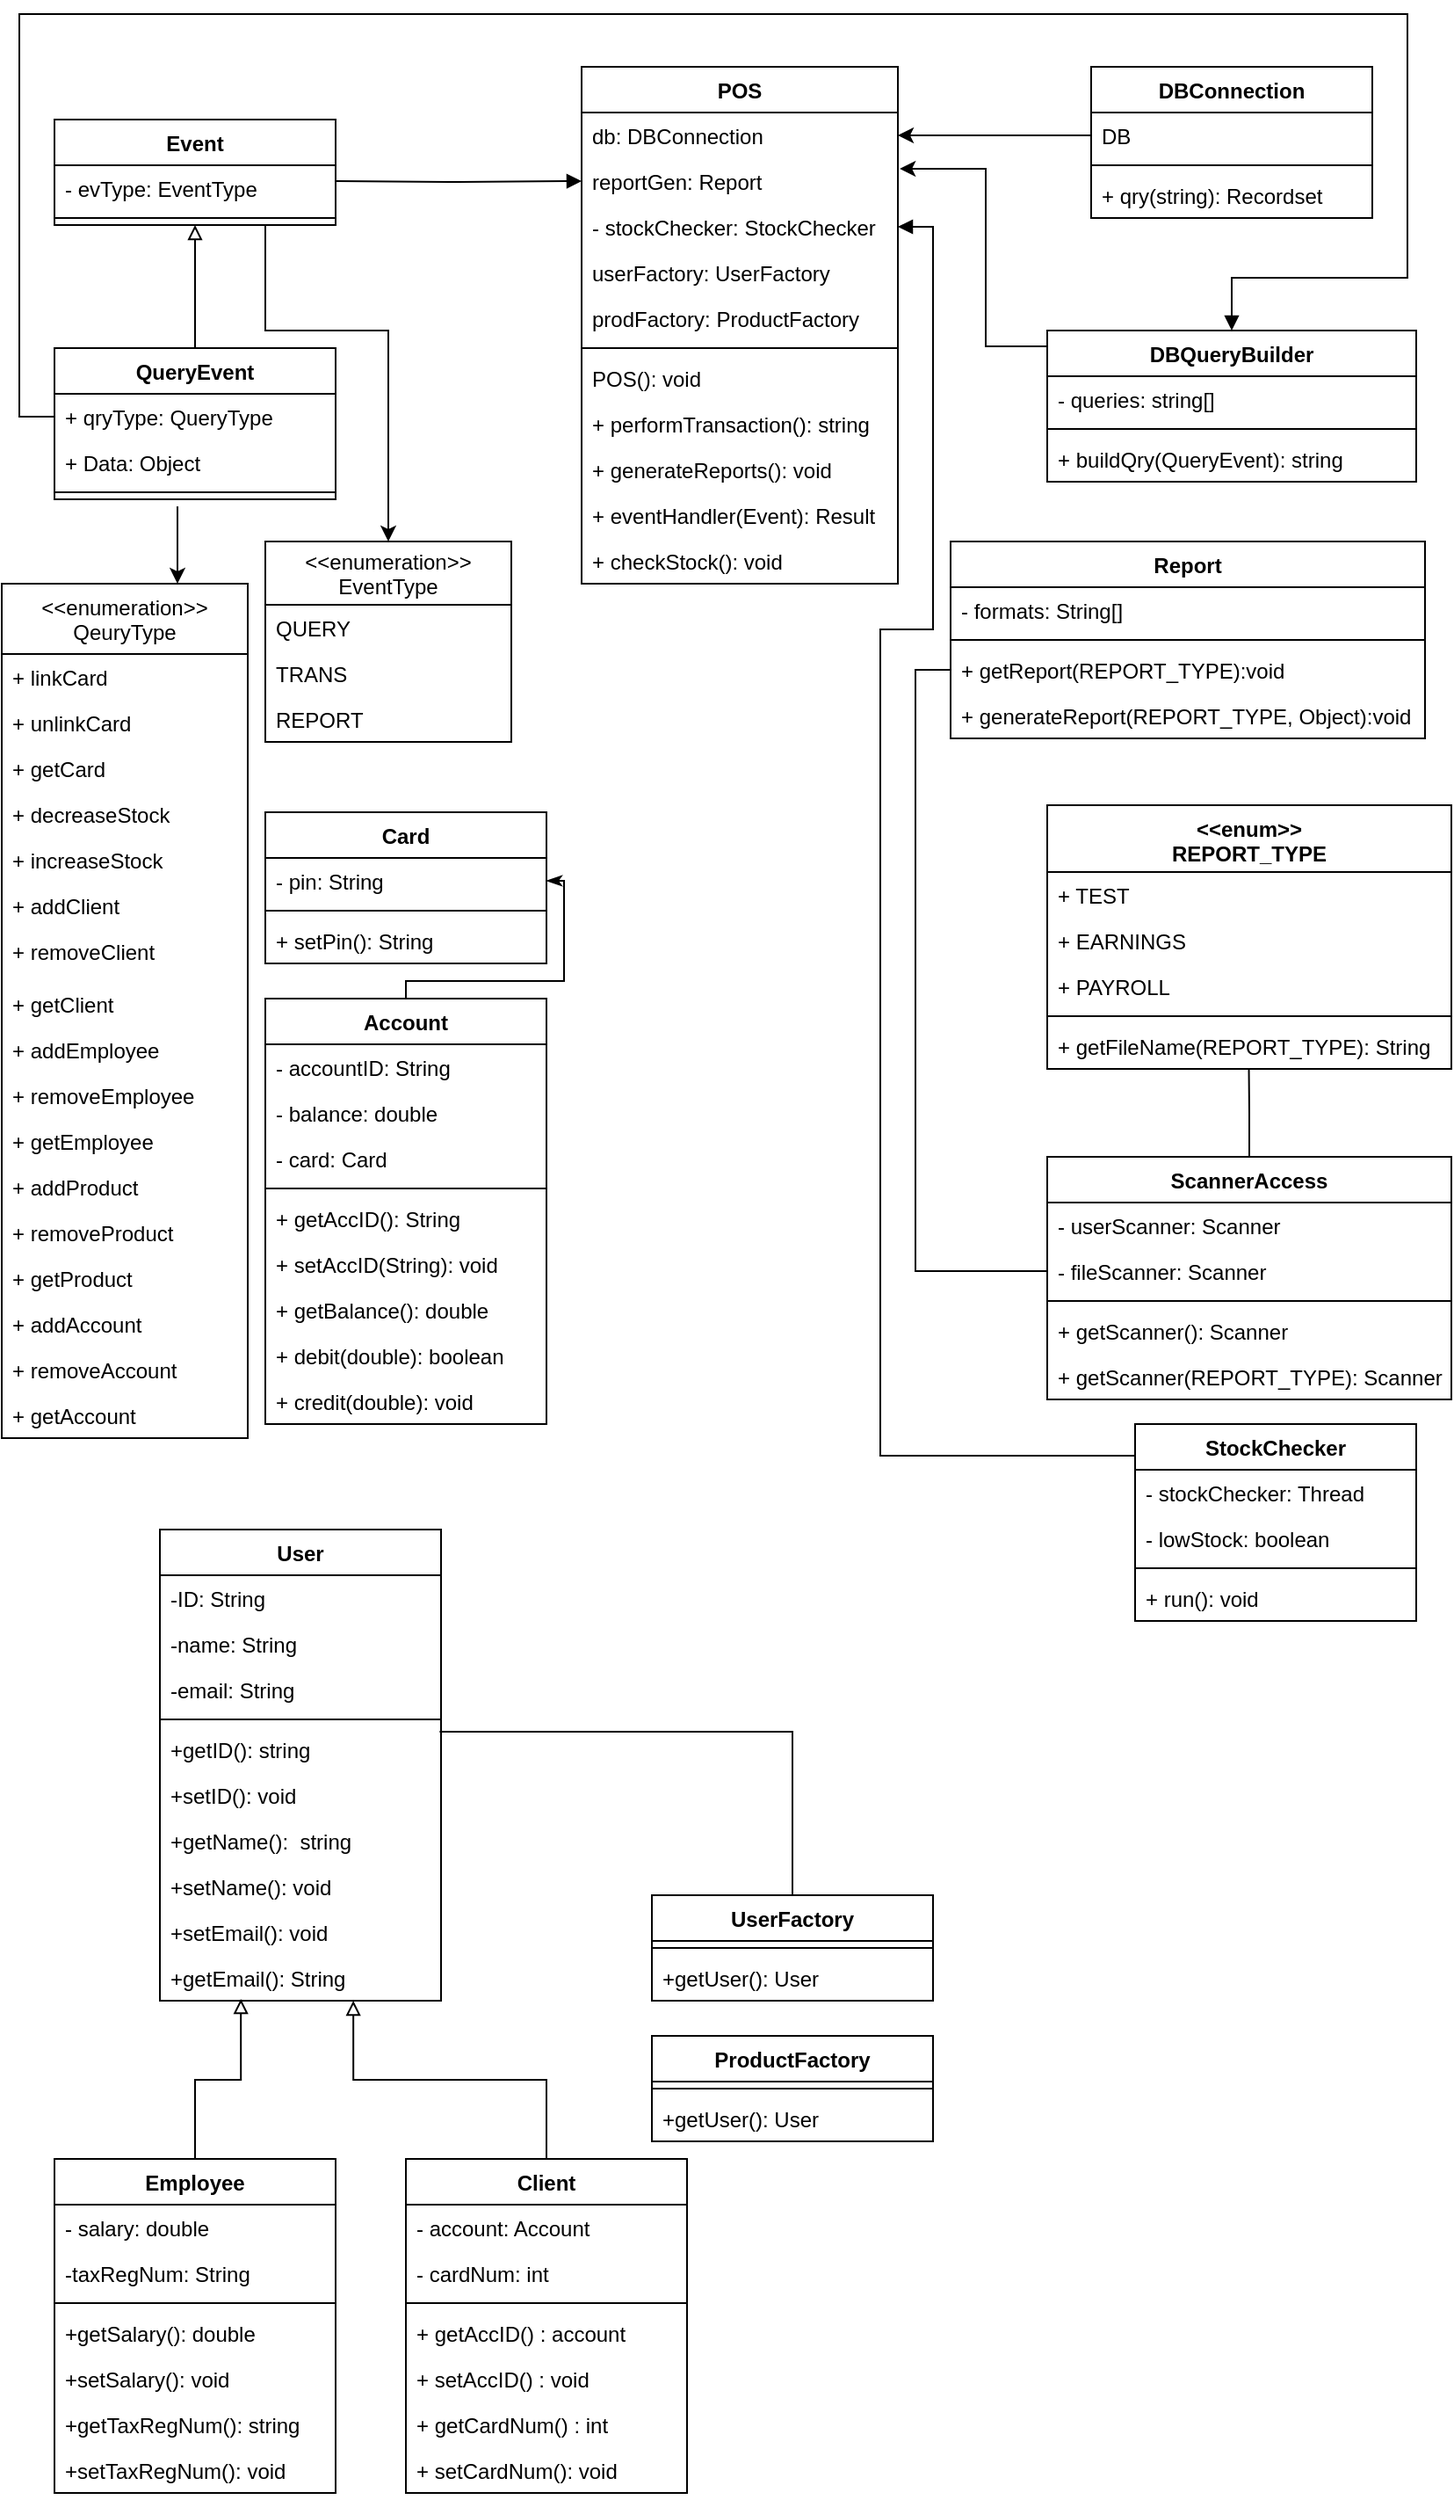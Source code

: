 <mxfile version="14.0.1" type="github">
  <diagram id="GBksMlAY-5Secn5gzqi4" name="Page-1">
    <mxGraphModel dx="1038" dy="580" grid="1" gridSize="10" guides="1" tooltips="1" connect="1" arrows="1" fold="1" page="1" pageScale="1" pageWidth="850" pageHeight="1100" math="0" shadow="0">
      <root>
        <mxCell id="0" />
        <mxCell id="1" parent="0" />
        <mxCell id="dragoRIg23J_lze7mhCq-1" value="DBQueryBuilder" style="swimlane;fontStyle=1;align=center;verticalAlign=top;childLayout=stackLayout;horizontal=1;startSize=26;horizontalStack=0;resizeParent=1;resizeParentMax=0;resizeLast=0;collapsible=1;marginBottom=0;" parent="1" vertex="1">
          <mxGeometry x="615" y="190" width="210" height="86" as="geometry" />
        </mxCell>
        <mxCell id="dragoRIg23J_lze7mhCq-55" value="- queries: string[]" style="text;strokeColor=none;fillColor=none;align=left;verticalAlign=top;spacingLeft=4;spacingRight=4;overflow=hidden;rotatable=0;points=[[0,0.5],[1,0.5]];portConstraint=eastwest;" parent="dragoRIg23J_lze7mhCq-1" vertex="1">
          <mxGeometry y="26" width="210" height="26" as="geometry" />
        </mxCell>
        <mxCell id="dragoRIg23J_lze7mhCq-3" value="" style="line;strokeWidth=1;fillColor=none;align=left;verticalAlign=middle;spacingTop=-1;spacingLeft=3;spacingRight=3;rotatable=0;labelPosition=right;points=[];portConstraint=eastwest;" parent="dragoRIg23J_lze7mhCq-1" vertex="1">
          <mxGeometry y="52" width="210" height="8" as="geometry" />
        </mxCell>
        <mxCell id="dragoRIg23J_lze7mhCq-80" value="+ buildQry(QueryEvent): string" style="text;strokeColor=none;fillColor=none;align=left;verticalAlign=top;spacingLeft=4;spacingRight=4;overflow=hidden;rotatable=0;points=[[0,0.5],[1,0.5]];portConstraint=eastwest;" parent="dragoRIg23J_lze7mhCq-1" vertex="1">
          <mxGeometry y="60" width="210" height="26" as="geometry" />
        </mxCell>
        <mxCell id="dragoRIg23J_lze7mhCq-5" value="Report" style="swimlane;fontStyle=1;align=center;verticalAlign=top;childLayout=stackLayout;horizontal=1;startSize=26;horizontalStack=0;resizeParent=1;resizeParentMax=0;resizeLast=0;collapsible=1;marginBottom=0;" parent="1" vertex="1">
          <mxGeometry x="560" y="310" width="270" height="112" as="geometry" />
        </mxCell>
        <mxCell id="dragoRIg23J_lze7mhCq-6" value="- formats: String[]" style="text;strokeColor=none;fillColor=none;align=left;verticalAlign=top;spacingLeft=4;spacingRight=4;overflow=hidden;rotatable=0;points=[[0,0.5],[1,0.5]];portConstraint=eastwest;" parent="dragoRIg23J_lze7mhCq-5" vertex="1">
          <mxGeometry y="26" width="270" height="26" as="geometry" />
        </mxCell>
        <mxCell id="dragoRIg23J_lze7mhCq-7" value="" style="line;strokeWidth=1;fillColor=none;align=left;verticalAlign=middle;spacingTop=-1;spacingLeft=3;spacingRight=3;rotatable=0;labelPosition=right;points=[];portConstraint=eastwest;" parent="dragoRIg23J_lze7mhCq-5" vertex="1">
          <mxGeometry y="52" width="270" height="8" as="geometry" />
        </mxCell>
        <mxCell id="dragoRIg23J_lze7mhCq-8" value="+ getReport(REPORT_TYPE):void" style="text;strokeColor=none;fillColor=none;align=left;verticalAlign=top;spacingLeft=4;spacingRight=4;overflow=hidden;rotatable=0;points=[[0,0.5],[1,0.5]];portConstraint=eastwest;" parent="dragoRIg23J_lze7mhCq-5" vertex="1">
          <mxGeometry y="60" width="270" height="26" as="geometry" />
        </mxCell>
        <mxCell id="9s3IBS7rGFSOGp9Zt8I4-6" value="+ generateReport(REPORT_TYPE, Object):void " style="text;strokeColor=none;fillColor=none;align=left;verticalAlign=top;spacingLeft=4;spacingRight=4;overflow=hidden;rotatable=0;points=[[0,0.5],[1,0.5]];portConstraint=eastwest;" parent="dragoRIg23J_lze7mhCq-5" vertex="1">
          <mxGeometry y="86" width="270" height="26" as="geometry" />
        </mxCell>
        <mxCell id="dragoRIg23J_lze7mhCq-9" value="POS" style="swimlane;fontStyle=1;align=center;verticalAlign=top;childLayout=stackLayout;horizontal=1;startSize=26;horizontalStack=0;resizeParent=1;resizeParentMax=0;resizeLast=0;collapsible=1;marginBottom=0;" parent="1" vertex="1">
          <mxGeometry x="350" y="40" width="180" height="294" as="geometry" />
        </mxCell>
        <mxCell id="dragoRIg23J_lze7mhCq-2" value="db: DBConnection" style="text;strokeColor=none;fillColor=none;align=left;verticalAlign=top;spacingLeft=4;spacingRight=4;overflow=hidden;rotatable=0;points=[[0,0.5],[1,0.5]];portConstraint=eastwest;" parent="dragoRIg23J_lze7mhCq-9" vertex="1">
          <mxGeometry y="26" width="180" height="26" as="geometry" />
        </mxCell>
        <mxCell id="dragoRIg23J_lze7mhCq-25" value="reportGen: Report" style="text;strokeColor=none;fillColor=none;align=left;verticalAlign=top;spacingLeft=4;spacingRight=4;overflow=hidden;rotatable=0;points=[[0,0.5],[1,0.5]];portConstraint=eastwest;" parent="dragoRIg23J_lze7mhCq-9" vertex="1">
          <mxGeometry y="52" width="180" height="26" as="geometry" />
        </mxCell>
        <mxCell id="dragoRIg23J_lze7mhCq-24" value="- stockChecker: StockChecker" style="text;strokeColor=none;fillColor=none;align=left;verticalAlign=top;spacingLeft=4;spacingRight=4;overflow=hidden;rotatable=0;points=[[0,0.5],[1,0.5]];portConstraint=eastwest;" parent="dragoRIg23J_lze7mhCq-9" vertex="1">
          <mxGeometry y="78" width="180" height="26" as="geometry" />
        </mxCell>
        <mxCell id="dragoRIg23J_lze7mhCq-29" value="userFactory: UserFactory" style="text;strokeColor=none;fillColor=none;align=left;verticalAlign=top;spacingLeft=4;spacingRight=4;overflow=hidden;rotatable=0;points=[[0,0.5],[1,0.5]];portConstraint=eastwest;" parent="dragoRIg23J_lze7mhCq-9" vertex="1">
          <mxGeometry y="104" width="180" height="26" as="geometry" />
        </mxCell>
        <mxCell id="dragoRIg23J_lze7mhCq-30" value="prodFactory: ProductFactory" style="text;strokeColor=none;fillColor=none;align=left;verticalAlign=top;spacingLeft=4;spacingRight=4;overflow=hidden;rotatable=0;points=[[0,0.5],[1,0.5]];portConstraint=eastwest;" parent="dragoRIg23J_lze7mhCq-9" vertex="1">
          <mxGeometry y="130" width="180" height="26" as="geometry" />
        </mxCell>
        <mxCell id="dragoRIg23J_lze7mhCq-11" value="" style="line;strokeWidth=1;fillColor=none;align=left;verticalAlign=middle;spacingTop=-1;spacingLeft=3;spacingRight=3;rotatable=0;labelPosition=right;points=[];portConstraint=eastwest;" parent="dragoRIg23J_lze7mhCq-9" vertex="1">
          <mxGeometry y="156" width="180" height="8" as="geometry" />
        </mxCell>
        <mxCell id="dragoRIg23J_lze7mhCq-4" value="POS(): void" style="text;strokeColor=none;fillColor=none;align=left;verticalAlign=top;spacingLeft=4;spacingRight=4;overflow=hidden;rotatable=0;points=[[0,0.5],[1,0.5]];portConstraint=eastwest;" parent="dragoRIg23J_lze7mhCq-9" vertex="1">
          <mxGeometry y="164" width="180" height="26" as="geometry" />
        </mxCell>
        <mxCell id="dragoRIg23J_lze7mhCq-45" value="+ performTransaction(): string" style="text;strokeColor=none;fillColor=none;align=left;verticalAlign=top;spacingLeft=4;spacingRight=4;overflow=hidden;rotatable=0;points=[[0,0.5],[1,0.5]];portConstraint=eastwest;" parent="dragoRIg23J_lze7mhCq-9" vertex="1">
          <mxGeometry y="190" width="180" height="26" as="geometry" />
        </mxCell>
        <mxCell id="dragoRIg23J_lze7mhCq-28" value="+ generateReports(): void" style="text;strokeColor=none;fillColor=none;align=left;verticalAlign=top;spacingLeft=4;spacingRight=4;overflow=hidden;rotatable=0;points=[[0,0.5],[1,0.5]];portConstraint=eastwest;" parent="dragoRIg23J_lze7mhCq-9" vertex="1">
          <mxGeometry y="216" width="180" height="26" as="geometry" />
        </mxCell>
        <mxCell id="dragoRIg23J_lze7mhCq-12" value="+ eventHandler(Event): Result" style="text;strokeColor=none;fillColor=none;align=left;verticalAlign=top;spacingLeft=4;spacingRight=4;overflow=hidden;rotatable=0;points=[[0,0.5],[1,0.5]];portConstraint=eastwest;" parent="dragoRIg23J_lze7mhCq-9" vertex="1">
          <mxGeometry y="242" width="180" height="26" as="geometry" />
        </mxCell>
        <mxCell id="dragoRIg23J_lze7mhCq-31" value="+ checkStock(): void" style="text;strokeColor=none;fillColor=none;align=left;verticalAlign=top;spacingLeft=4;spacingRight=4;overflow=hidden;rotatable=0;points=[[0,0.5],[1,0.5]];portConstraint=eastwest;" parent="dragoRIg23J_lze7mhCq-9" vertex="1">
          <mxGeometry y="268" width="180" height="26" as="geometry" />
        </mxCell>
        <mxCell id="dragoRIg23J_lze7mhCq-13" value="DBConnection" style="swimlane;fontStyle=1;align=center;verticalAlign=top;childLayout=stackLayout;horizontal=1;startSize=26;horizontalStack=0;resizeParent=1;resizeParentMax=0;resizeLast=0;collapsible=1;marginBottom=0;" parent="1" vertex="1">
          <mxGeometry x="640" y="40" width="160" height="86" as="geometry" />
        </mxCell>
        <mxCell id="dragoRIg23J_lze7mhCq-14" value="DB" style="text;strokeColor=none;fillColor=none;align=left;verticalAlign=top;spacingLeft=4;spacingRight=4;overflow=hidden;rotatable=0;points=[[0,0.5],[1,0.5]];portConstraint=eastwest;" parent="dragoRIg23J_lze7mhCq-13" vertex="1">
          <mxGeometry y="26" width="160" height="26" as="geometry" />
        </mxCell>
        <mxCell id="dragoRIg23J_lze7mhCq-15" value="" style="line;strokeWidth=1;fillColor=none;align=left;verticalAlign=middle;spacingTop=-1;spacingLeft=3;spacingRight=3;rotatable=0;labelPosition=right;points=[];portConstraint=eastwest;" parent="dragoRIg23J_lze7mhCq-13" vertex="1">
          <mxGeometry y="52" width="160" height="8" as="geometry" />
        </mxCell>
        <mxCell id="dragoRIg23J_lze7mhCq-16" value="+ qry(string): Recordset" style="text;strokeColor=none;fillColor=none;align=left;verticalAlign=top;spacingLeft=4;spacingRight=4;overflow=hidden;rotatable=0;points=[[0,0.5],[1,0.5]];portConstraint=eastwest;" parent="dragoRIg23J_lze7mhCq-13" vertex="1">
          <mxGeometry y="60" width="160" height="26" as="geometry" />
        </mxCell>
        <mxCell id="dragoRIg23J_lze7mhCq-17" value="Event" style="swimlane;fontStyle=1;align=center;verticalAlign=top;childLayout=stackLayout;horizontal=1;startSize=26;horizontalStack=0;resizeParent=1;resizeParentMax=0;resizeLast=0;collapsible=1;marginBottom=0;" parent="1" vertex="1">
          <mxGeometry x="50" y="70" width="160" height="60" as="geometry" />
        </mxCell>
        <mxCell id="dragoRIg23J_lze7mhCq-18" value="- evType: EventType" style="text;strokeColor=none;fillColor=none;align=left;verticalAlign=top;spacingLeft=4;spacingRight=4;overflow=hidden;rotatable=0;points=[[0,0.5],[1,0.5]];portConstraint=eastwest;" parent="dragoRIg23J_lze7mhCq-17" vertex="1">
          <mxGeometry y="26" width="160" height="26" as="geometry" />
        </mxCell>
        <mxCell id="dragoRIg23J_lze7mhCq-19" value="" style="line;strokeWidth=1;fillColor=none;align=left;verticalAlign=middle;spacingTop=-1;spacingLeft=3;spacingRight=3;rotatable=0;labelPosition=right;points=[];portConstraint=eastwest;" parent="dragoRIg23J_lze7mhCq-17" vertex="1">
          <mxGeometry y="52" width="160" height="8" as="geometry" />
        </mxCell>
        <mxCell id="eRvYZEUhDGCyaUxl-HWQ-7" style="edgeStyle=orthogonalEdgeStyle;rounded=0;orthogonalLoop=1;jettySize=auto;html=1;exitX=0.5;exitY=0;exitDx=0;exitDy=0;endArrow=none;endFill=0;startArrow=classic;startFill=1;" parent="1" edge="1">
          <mxGeometry relative="1" as="geometry">
            <mxPoint x="120" y="290" as="targetPoint" />
            <mxPoint x="120.0" y="334" as="sourcePoint" />
          </mxGeometry>
        </mxCell>
        <mxCell id="dragoRIg23J_lze7mhCq-60" value="&lt;&lt;enumeration&gt;&gt;&#xa;QeuryType" style="swimlane;fontStyle=0;childLayout=stackLayout;horizontal=1;startSize=40;fillColor=none;horizontalStack=0;resizeParent=1;resizeParentMax=0;resizeLast=0;collapsible=1;marginBottom=0;" parent="1" vertex="1">
          <mxGeometry x="20" y="334" width="140" height="486" as="geometry" />
        </mxCell>
        <mxCell id="dragoRIg23J_lze7mhCq-42" value="+ linkCard" style="text;strokeColor=none;fillColor=none;align=left;verticalAlign=top;spacingLeft=4;spacingRight=4;overflow=hidden;rotatable=0;points=[[0,0.5],[1,0.5]];portConstraint=eastwest;" parent="dragoRIg23J_lze7mhCq-60" vertex="1">
          <mxGeometry y="40" width="140" height="26" as="geometry" />
        </mxCell>
        <mxCell id="dragoRIg23J_lze7mhCq-43" value="+ unlinkCard" style="text;strokeColor=none;fillColor=none;align=left;verticalAlign=top;spacingLeft=4;spacingRight=4;overflow=hidden;rotatable=0;points=[[0,0.5],[1,0.5]];portConstraint=eastwest;" parent="dragoRIg23J_lze7mhCq-60" vertex="1">
          <mxGeometry y="66" width="140" height="26" as="geometry" />
        </mxCell>
        <mxCell id="dragoRIg23J_lze7mhCq-44" value="+ getCard" style="text;strokeColor=none;fillColor=none;align=left;verticalAlign=top;spacingLeft=4;spacingRight=4;overflow=hidden;rotatable=0;points=[[0,0.5],[1,0.5]];portConstraint=eastwest;" parent="dragoRIg23J_lze7mhCq-60" vertex="1">
          <mxGeometry y="92" width="140" height="26" as="geometry" />
        </mxCell>
        <mxCell id="dragoRIg23J_lze7mhCq-46" value="+ decreaseStock" style="text;strokeColor=none;fillColor=none;align=left;verticalAlign=top;spacingLeft=4;spacingRight=4;overflow=hidden;rotatable=0;points=[[0,0.5],[1,0.5]];portConstraint=eastwest;" parent="dragoRIg23J_lze7mhCq-60" vertex="1">
          <mxGeometry y="118" width="140" height="26" as="geometry" />
        </mxCell>
        <mxCell id="dragoRIg23J_lze7mhCq-47" value="+ increaseStock" style="text;strokeColor=none;fillColor=none;align=left;verticalAlign=top;spacingLeft=4;spacingRight=4;overflow=hidden;rotatable=0;points=[[0,0.5],[1,0.5]];portConstraint=eastwest;" parent="dragoRIg23J_lze7mhCq-60" vertex="1">
          <mxGeometry y="144" width="140" height="26" as="geometry" />
        </mxCell>
        <mxCell id="dragoRIg23J_lze7mhCq-26" value="+ addClient" style="text;strokeColor=none;fillColor=none;align=left;verticalAlign=top;spacingLeft=4;spacingRight=4;overflow=hidden;rotatable=0;points=[[0,0.5],[1,0.5]];portConstraint=eastwest;" parent="dragoRIg23J_lze7mhCq-60" vertex="1">
          <mxGeometry y="170" width="140" height="26" as="geometry" />
        </mxCell>
        <mxCell id="dragoRIg23J_lze7mhCq-27" value="+ removeClient" style="text;strokeColor=none;fillColor=none;align=left;verticalAlign=top;spacingLeft=4;spacingRight=4;overflow=hidden;rotatable=0;points=[[0,0.5],[1,0.5]];portConstraint=eastwest;" parent="dragoRIg23J_lze7mhCq-60" vertex="1">
          <mxGeometry y="196" width="140" height="30" as="geometry" />
        </mxCell>
        <mxCell id="dragoRIg23J_lze7mhCq-33" value="+ getClient" style="text;strokeColor=none;fillColor=none;align=left;verticalAlign=top;spacingLeft=4;spacingRight=4;overflow=hidden;rotatable=0;points=[[0,0.5],[1,0.5]];portConstraint=eastwest;" parent="dragoRIg23J_lze7mhCq-60" vertex="1">
          <mxGeometry y="226" width="140" height="26" as="geometry" />
        </mxCell>
        <mxCell id="dragoRIg23J_lze7mhCq-32" value="+ addEmployee" style="text;strokeColor=none;fillColor=none;align=left;verticalAlign=top;spacingLeft=4;spacingRight=4;overflow=hidden;rotatable=0;points=[[0,0.5],[1,0.5]];portConstraint=eastwest;" parent="dragoRIg23J_lze7mhCq-60" vertex="1">
          <mxGeometry y="252" width="140" height="26" as="geometry" />
        </mxCell>
        <mxCell id="dragoRIg23J_lze7mhCq-34" value="+ removeEmployee" style="text;strokeColor=none;fillColor=none;align=left;verticalAlign=top;spacingLeft=4;spacingRight=4;overflow=hidden;rotatable=0;points=[[0,0.5],[1,0.5]];portConstraint=eastwest;" parent="dragoRIg23J_lze7mhCq-60" vertex="1">
          <mxGeometry y="278" width="140" height="26" as="geometry" />
        </mxCell>
        <mxCell id="dragoRIg23J_lze7mhCq-35" value="+ getEmployee" style="text;strokeColor=none;fillColor=none;align=left;verticalAlign=top;spacingLeft=4;spacingRight=4;overflow=hidden;rotatable=0;points=[[0,0.5],[1,0.5]];portConstraint=eastwest;" parent="dragoRIg23J_lze7mhCq-60" vertex="1">
          <mxGeometry y="304" width="140" height="26" as="geometry" />
        </mxCell>
        <mxCell id="dragoRIg23J_lze7mhCq-38" value="+ addProduct" style="text;strokeColor=none;fillColor=none;align=left;verticalAlign=top;spacingLeft=4;spacingRight=4;overflow=hidden;rotatable=0;points=[[0,0.5],[1,0.5]];portConstraint=eastwest;" parent="dragoRIg23J_lze7mhCq-60" vertex="1">
          <mxGeometry y="330" width="140" height="26" as="geometry" />
        </mxCell>
        <mxCell id="dragoRIg23J_lze7mhCq-36" value="+ removeProduct" style="text;strokeColor=none;fillColor=none;align=left;verticalAlign=top;spacingLeft=4;spacingRight=4;overflow=hidden;rotatable=0;points=[[0,0.5],[1,0.5]];portConstraint=eastwest;" parent="dragoRIg23J_lze7mhCq-60" vertex="1">
          <mxGeometry y="356" width="140" height="26" as="geometry" />
        </mxCell>
        <mxCell id="dragoRIg23J_lze7mhCq-37" value="+ getProduct" style="text;strokeColor=none;fillColor=none;align=left;verticalAlign=top;spacingLeft=4;spacingRight=4;overflow=hidden;rotatable=0;points=[[0,0.5],[1,0.5]];portConstraint=eastwest;" parent="dragoRIg23J_lze7mhCq-60" vertex="1">
          <mxGeometry y="382" width="140" height="26" as="geometry" />
        </mxCell>
        <mxCell id="dragoRIg23J_lze7mhCq-39" value="+ addAccount" style="text;strokeColor=none;fillColor=none;align=left;verticalAlign=top;spacingLeft=4;spacingRight=4;overflow=hidden;rotatable=0;points=[[0,0.5],[1,0.5]];portConstraint=eastwest;" parent="dragoRIg23J_lze7mhCq-60" vertex="1">
          <mxGeometry y="408" width="140" height="26" as="geometry" />
        </mxCell>
        <mxCell id="dragoRIg23J_lze7mhCq-40" value="+ removeAccount" style="text;strokeColor=none;fillColor=none;align=left;verticalAlign=top;spacingLeft=4;spacingRight=4;overflow=hidden;rotatable=0;points=[[0,0.5],[1,0.5]];portConstraint=eastwest;" parent="dragoRIg23J_lze7mhCq-60" vertex="1">
          <mxGeometry y="434" width="140" height="26" as="geometry" />
        </mxCell>
        <mxCell id="dragoRIg23J_lze7mhCq-41" value="+ getAccount" style="text;strokeColor=none;fillColor=none;align=left;verticalAlign=top;spacingLeft=4;spacingRight=4;overflow=hidden;rotatable=0;points=[[0,0.5],[1,0.5]];portConstraint=eastwest;" parent="dragoRIg23J_lze7mhCq-60" vertex="1">
          <mxGeometry y="460" width="140" height="26" as="geometry" />
        </mxCell>
        <mxCell id="eRvYZEUhDGCyaUxl-HWQ-6" style="edgeStyle=orthogonalEdgeStyle;rounded=0;orthogonalLoop=1;jettySize=auto;html=1;exitX=0.5;exitY=0;exitDx=0;exitDy=0;entryX=0.75;entryY=1;entryDx=0;entryDy=0;endArrow=none;endFill=0;startArrow=classic;startFill=1;" parent="1" source="dragoRIg23J_lze7mhCq-64" target="dragoRIg23J_lze7mhCq-17" edge="1">
          <mxGeometry relative="1" as="geometry">
            <Array as="points">
              <mxPoint x="240" y="190" />
              <mxPoint x="170" y="190" />
            </Array>
          </mxGeometry>
        </mxCell>
        <mxCell id="dragoRIg23J_lze7mhCq-64" value="&lt;&lt;enumeration&gt;&gt;&#xa;EventType" style="swimlane;fontStyle=0;childLayout=stackLayout;horizontal=1;startSize=36;fillColor=none;horizontalStack=0;resizeParent=1;resizeParentMax=0;resizeLast=0;collapsible=1;marginBottom=0;" parent="1" vertex="1">
          <mxGeometry x="170" y="310" width="140" height="114" as="geometry" />
        </mxCell>
        <mxCell id="dragoRIg23J_lze7mhCq-65" value="QUERY" style="text;strokeColor=none;fillColor=none;align=left;verticalAlign=top;spacingLeft=4;spacingRight=4;overflow=hidden;rotatable=0;points=[[0,0.5],[1,0.5]];portConstraint=eastwest;" parent="dragoRIg23J_lze7mhCq-64" vertex="1">
          <mxGeometry y="36" width="140" height="26" as="geometry" />
        </mxCell>
        <mxCell id="dragoRIg23J_lze7mhCq-66" value="TRANS" style="text;strokeColor=none;fillColor=none;align=left;verticalAlign=top;spacingLeft=4;spacingRight=4;overflow=hidden;rotatable=0;points=[[0,0.5],[1,0.5]];portConstraint=eastwest;" parent="dragoRIg23J_lze7mhCq-64" vertex="1">
          <mxGeometry y="62" width="140" height="26" as="geometry" />
        </mxCell>
        <mxCell id="eRvYZEUhDGCyaUxl-HWQ-1" value="REPORT" style="text;strokeColor=none;fillColor=none;align=left;verticalAlign=top;spacingLeft=4;spacingRight=4;overflow=hidden;rotatable=0;points=[[0,0.5],[1,0.5]];portConstraint=eastwest;" parent="dragoRIg23J_lze7mhCq-64" vertex="1">
          <mxGeometry y="88" width="140" height="26" as="geometry" />
        </mxCell>
        <mxCell id="eRvYZEUhDGCyaUxl-HWQ-4" style="edgeStyle=orthogonalEdgeStyle;rounded=0;orthogonalLoop=1;jettySize=auto;html=1;exitX=0.5;exitY=0;exitDx=0;exitDy=0;entryX=0.5;entryY=1;entryDx=0;entryDy=0;endArrow=block;endFill=0;" parent="1" source="dragoRIg23J_lze7mhCq-72" target="dragoRIg23J_lze7mhCq-17" edge="1">
          <mxGeometry relative="1" as="geometry" />
        </mxCell>
        <mxCell id="dragoRIg23J_lze7mhCq-72" value="QueryEvent" style="swimlane;fontStyle=1;align=center;verticalAlign=top;childLayout=stackLayout;horizontal=1;startSize=26;horizontalStack=0;resizeParent=1;resizeParentMax=0;resizeLast=0;collapsible=1;marginBottom=0;" parent="1" vertex="1">
          <mxGeometry x="50" y="200" width="160" height="86" as="geometry" />
        </mxCell>
        <mxCell id="dragoRIg23J_lze7mhCq-76" value="+ qryType: QueryType" style="text;strokeColor=none;fillColor=none;align=left;verticalAlign=top;spacingLeft=4;spacingRight=4;overflow=hidden;rotatable=0;points=[[0,0.5],[1,0.5]];portConstraint=eastwest;" parent="dragoRIg23J_lze7mhCq-72" vertex="1">
          <mxGeometry y="26" width="160" height="26" as="geometry" />
        </mxCell>
        <mxCell id="dragoRIg23J_lze7mhCq-73" value="+ Data: Object" style="text;strokeColor=none;fillColor=none;align=left;verticalAlign=top;spacingLeft=4;spacingRight=4;overflow=hidden;rotatable=0;points=[[0,0.5],[1,0.5]];portConstraint=eastwest;" parent="dragoRIg23J_lze7mhCq-72" vertex="1">
          <mxGeometry y="52" width="160" height="26" as="geometry" />
        </mxCell>
        <mxCell id="dragoRIg23J_lze7mhCq-74" value="" style="line;strokeWidth=1;fillColor=none;align=left;verticalAlign=middle;spacingTop=-1;spacingLeft=3;spacingRight=3;rotatable=0;labelPosition=right;points=[];portConstraint=eastwest;" parent="dragoRIg23J_lze7mhCq-72" vertex="1">
          <mxGeometry y="78" width="160" height="8" as="geometry" />
        </mxCell>
        <mxCell id="eRvYZEUhDGCyaUxl-HWQ-2" style="edgeStyle=orthogonalEdgeStyle;rounded=0;orthogonalLoop=1;jettySize=auto;html=1;exitX=0;exitY=0.5;exitDx=0;exitDy=0;entryX=1;entryY=0.5;entryDx=0;entryDy=0;" parent="1" source="dragoRIg23J_lze7mhCq-14" target="dragoRIg23J_lze7mhCq-2" edge="1">
          <mxGeometry relative="1" as="geometry" />
        </mxCell>
        <mxCell id="eRvYZEUhDGCyaUxl-HWQ-3" style="edgeStyle=orthogonalEdgeStyle;rounded=0;orthogonalLoop=1;jettySize=auto;html=1;exitX=0;exitY=0.5;exitDx=0;exitDy=0;entryX=1.006;entryY=0.231;entryDx=0;entryDy=0;entryPerimeter=0;" parent="1" source="dragoRIg23J_lze7mhCq-55" target="dragoRIg23J_lze7mhCq-25" edge="1">
          <mxGeometry relative="1" as="geometry">
            <mxPoint x="532" y="98" as="targetPoint" />
            <Array as="points">
              <mxPoint x="580" y="199" />
              <mxPoint x="580" y="98" />
            </Array>
          </mxGeometry>
        </mxCell>
        <mxCell id="eRvYZEUhDGCyaUxl-HWQ-5" style="edgeStyle=orthogonalEdgeStyle;rounded=0;orthogonalLoop=1;jettySize=auto;html=1;entryX=0;entryY=0.5;entryDx=0;entryDy=0;endArrow=block;endFill=1;" parent="1" target="dragoRIg23J_lze7mhCq-25" edge="1">
          <mxGeometry relative="1" as="geometry">
            <mxPoint x="210" y="105" as="sourcePoint" />
          </mxGeometry>
        </mxCell>
        <mxCell id="eRvYZEUhDGCyaUxl-HWQ-8" style="edgeStyle=orthogonalEdgeStyle;rounded=0;orthogonalLoop=1;jettySize=auto;html=1;exitX=0;exitY=0.5;exitDx=0;exitDy=0;entryX=0.5;entryY=0;entryDx=0;entryDy=0;endArrow=block;endFill=1;" parent="1" source="dragoRIg23J_lze7mhCq-76" target="dragoRIg23J_lze7mhCq-1" edge="1">
          <mxGeometry relative="1" as="geometry">
            <Array as="points">
              <mxPoint x="30" y="239" />
              <mxPoint x="30" y="10" />
              <mxPoint x="820" y="10" />
              <mxPoint x="820" y="160" />
            </Array>
          </mxGeometry>
        </mxCell>
        <mxCell id="ZZkKRkWg6rz-ZZ0epJi6-1" value="Card" style="swimlane;fontStyle=1;align=center;verticalAlign=top;childLayout=stackLayout;horizontal=1;startSize=26;horizontalStack=0;resizeParent=1;resizeParentMax=0;resizeLast=0;collapsible=1;marginBottom=0;" parent="1" vertex="1">
          <mxGeometry x="170" y="464" width="160" height="86" as="geometry" />
        </mxCell>
        <mxCell id="ZZkKRkWg6rz-ZZ0epJi6-2" value="- pin: String" style="text;strokeColor=none;fillColor=none;align=left;verticalAlign=top;spacingLeft=4;spacingRight=4;overflow=hidden;rotatable=0;points=[[0,0.5],[1,0.5]];portConstraint=eastwest;" parent="ZZkKRkWg6rz-ZZ0epJi6-1" vertex="1">
          <mxGeometry y="26" width="160" height="26" as="geometry" />
        </mxCell>
        <mxCell id="ZZkKRkWg6rz-ZZ0epJi6-3" value="" style="line;strokeWidth=1;fillColor=none;align=left;verticalAlign=middle;spacingTop=-1;spacingLeft=3;spacingRight=3;rotatable=0;labelPosition=right;points=[];portConstraint=eastwest;" parent="ZZkKRkWg6rz-ZZ0epJi6-1" vertex="1">
          <mxGeometry y="52" width="160" height="8" as="geometry" />
        </mxCell>
        <mxCell id="ZZkKRkWg6rz-ZZ0epJi6-4" value="+ setPin(): String" style="text;strokeColor=none;fillColor=none;align=left;verticalAlign=top;spacingLeft=4;spacingRight=4;overflow=hidden;rotatable=0;points=[[0,0.5],[1,0.5]];portConstraint=eastwest;" parent="ZZkKRkWg6rz-ZZ0epJi6-1" vertex="1">
          <mxGeometry y="60" width="160" height="26" as="geometry" />
        </mxCell>
        <mxCell id="ZZkKRkWg6rz-ZZ0epJi6-5" value="Account" style="swimlane;fontStyle=1;align=center;verticalAlign=top;childLayout=stackLayout;horizontal=1;startSize=26;horizontalStack=0;resizeParent=1;resizeParentMax=0;resizeLast=0;collapsible=1;marginBottom=0;" parent="1" vertex="1">
          <mxGeometry x="170" y="570" width="160" height="242" as="geometry" />
        </mxCell>
        <mxCell id="ZZkKRkWg6rz-ZZ0epJi6-6" value="- accountID: String" style="text;strokeColor=none;fillColor=none;align=left;verticalAlign=top;spacingLeft=4;spacingRight=4;overflow=hidden;rotatable=0;points=[[0,0.5],[1,0.5]];portConstraint=eastwest;" parent="ZZkKRkWg6rz-ZZ0epJi6-5" vertex="1">
          <mxGeometry y="26" width="160" height="26" as="geometry" />
        </mxCell>
        <mxCell id="ZZkKRkWg6rz-ZZ0epJi6-9" value="- balance: double" style="text;strokeColor=none;fillColor=none;align=left;verticalAlign=top;spacingLeft=4;spacingRight=4;overflow=hidden;rotatable=0;points=[[0,0.5],[1,0.5]];portConstraint=eastwest;" parent="ZZkKRkWg6rz-ZZ0epJi6-5" vertex="1">
          <mxGeometry y="52" width="160" height="26" as="geometry" />
        </mxCell>
        <mxCell id="ZZkKRkWg6rz-ZZ0epJi6-14" value="- card: Card" style="text;strokeColor=none;fillColor=none;align=left;verticalAlign=top;spacingLeft=4;spacingRight=4;overflow=hidden;rotatable=0;points=[[0,0.5],[1,0.5]];portConstraint=eastwest;" parent="ZZkKRkWg6rz-ZZ0epJi6-5" vertex="1">
          <mxGeometry y="78" width="160" height="26" as="geometry" />
        </mxCell>
        <mxCell id="ZZkKRkWg6rz-ZZ0epJi6-7" value="" style="line;strokeWidth=1;fillColor=none;align=left;verticalAlign=middle;spacingTop=-1;spacingLeft=3;spacingRight=3;rotatable=0;labelPosition=right;points=[];portConstraint=eastwest;" parent="ZZkKRkWg6rz-ZZ0epJi6-5" vertex="1">
          <mxGeometry y="104" width="160" height="8" as="geometry" />
        </mxCell>
        <mxCell id="ZZkKRkWg6rz-ZZ0epJi6-8" value="+ getAccID(): String" style="text;strokeColor=none;fillColor=none;align=left;verticalAlign=top;spacingLeft=4;spacingRight=4;overflow=hidden;rotatable=0;points=[[0,0.5],[1,0.5]];portConstraint=eastwest;" parent="ZZkKRkWg6rz-ZZ0epJi6-5" vertex="1">
          <mxGeometry y="112" width="160" height="26" as="geometry" />
        </mxCell>
        <mxCell id="ZZkKRkWg6rz-ZZ0epJi6-10" value="+ setAccID(String): void" style="text;strokeColor=none;fillColor=none;align=left;verticalAlign=top;spacingLeft=4;spacingRight=4;overflow=hidden;rotatable=0;points=[[0,0.5],[1,0.5]];portConstraint=eastwest;" parent="ZZkKRkWg6rz-ZZ0epJi6-5" vertex="1">
          <mxGeometry y="138" width="160" height="26" as="geometry" />
        </mxCell>
        <mxCell id="ZZkKRkWg6rz-ZZ0epJi6-11" value="+ getBalance(): double" style="text;strokeColor=none;fillColor=none;align=left;verticalAlign=top;spacingLeft=4;spacingRight=4;overflow=hidden;rotatable=0;points=[[0,0.5],[1,0.5]];portConstraint=eastwest;" parent="ZZkKRkWg6rz-ZZ0epJi6-5" vertex="1">
          <mxGeometry y="164" width="160" height="26" as="geometry" />
        </mxCell>
        <mxCell id="ZZkKRkWg6rz-ZZ0epJi6-12" value="+ debit(double): boolean" style="text;strokeColor=none;fillColor=none;align=left;verticalAlign=top;spacingLeft=4;spacingRight=4;overflow=hidden;rotatable=0;points=[[0,0.5],[1,0.5]];portConstraint=eastwest;" parent="ZZkKRkWg6rz-ZZ0epJi6-5" vertex="1">
          <mxGeometry y="190" width="160" height="26" as="geometry" />
        </mxCell>
        <mxCell id="ZZkKRkWg6rz-ZZ0epJi6-13" value="+ credit(double): void" style="text;strokeColor=none;fillColor=none;align=left;verticalAlign=top;spacingLeft=4;spacingRight=4;overflow=hidden;rotatable=0;points=[[0,0.5],[1,0.5]];portConstraint=eastwest;" parent="ZZkKRkWg6rz-ZZ0epJi6-5" vertex="1">
          <mxGeometry y="216" width="160" height="26" as="geometry" />
        </mxCell>
        <mxCell id="9s3IBS7rGFSOGp9Zt8I4-7" style="edgeStyle=orthogonalEdgeStyle;rounded=0;orthogonalLoop=1;jettySize=auto;html=1;exitX=0.5;exitY=0;exitDx=0;exitDy=0;startArrow=none;startFill=0;endArrow=none;endFill=0;entryX=0.499;entryY=1.013;entryDx=0;entryDy=0;entryPerimeter=0;" parent="1" source="ZZkKRkWg6rz-ZZ0epJi6-15" target="ZZkKRkWg6rz-ZZ0epJi6-23" edge="1">
          <mxGeometry relative="1" as="geometry">
            <mxPoint x="728" y="611" as="targetPoint" />
          </mxGeometry>
        </mxCell>
        <mxCell id="ZZkKRkWg6rz-ZZ0epJi6-15" value="ScannerAccess" style="swimlane;fontStyle=1;align=center;verticalAlign=top;childLayout=stackLayout;horizontal=1;startSize=26;horizontalStack=0;resizeParent=1;resizeParentMax=0;resizeLast=0;collapsible=1;marginBottom=0;" parent="1" vertex="1">
          <mxGeometry x="615" y="660" width="230" height="138" as="geometry" />
        </mxCell>
        <mxCell id="ZZkKRkWg6rz-ZZ0epJi6-16" value="- userScanner: Scanner" style="text;strokeColor=none;fillColor=none;align=left;verticalAlign=top;spacingLeft=4;spacingRight=4;overflow=hidden;rotatable=0;points=[[0,0.5],[1,0.5]];portConstraint=eastwest;" parent="ZZkKRkWg6rz-ZZ0epJi6-15" vertex="1">
          <mxGeometry y="26" width="230" height="26" as="geometry" />
        </mxCell>
        <mxCell id="ZZkKRkWg6rz-ZZ0epJi6-24" value="- fileScanner: Scanner" style="text;strokeColor=none;fillColor=none;align=left;verticalAlign=top;spacingLeft=4;spacingRight=4;overflow=hidden;rotatable=0;points=[[0,0.5],[1,0.5]];portConstraint=eastwest;" parent="ZZkKRkWg6rz-ZZ0epJi6-15" vertex="1">
          <mxGeometry y="52" width="230" height="26" as="geometry" />
        </mxCell>
        <mxCell id="ZZkKRkWg6rz-ZZ0epJi6-17" value="" style="line;strokeWidth=1;fillColor=none;align=left;verticalAlign=middle;spacingTop=-1;spacingLeft=3;spacingRight=3;rotatable=0;labelPosition=right;points=[];portConstraint=eastwest;" parent="ZZkKRkWg6rz-ZZ0epJi6-15" vertex="1">
          <mxGeometry y="78" width="230" height="8" as="geometry" />
        </mxCell>
        <mxCell id="ZZkKRkWg6rz-ZZ0epJi6-18" value="+ getScanner(): Scanner" style="text;strokeColor=none;fillColor=none;align=left;verticalAlign=top;spacingLeft=4;spacingRight=4;overflow=hidden;rotatable=0;points=[[0,0.5],[1,0.5]];portConstraint=eastwest;" parent="ZZkKRkWg6rz-ZZ0epJi6-15" vertex="1">
          <mxGeometry y="86" width="230" height="26" as="geometry" />
        </mxCell>
        <mxCell id="ZZkKRkWg6rz-ZZ0epJi6-19" value="+ getScanner(REPORT_TYPE): Scanner" style="text;strokeColor=none;fillColor=none;align=left;verticalAlign=top;spacingLeft=4;spacingRight=4;overflow=hidden;rotatable=0;points=[[0,0.5],[1,0.5]];portConstraint=eastwest;" parent="ZZkKRkWg6rz-ZZ0epJi6-15" vertex="1">
          <mxGeometry y="112" width="230" height="26" as="geometry" />
        </mxCell>
        <mxCell id="ZZkKRkWg6rz-ZZ0epJi6-20" value="&lt;&lt;enum&gt;&gt;&#xa;REPORT_TYPE" style="swimlane;fontStyle=1;align=center;verticalAlign=top;childLayout=stackLayout;horizontal=1;startSize=38;horizontalStack=0;resizeParent=1;resizeParentMax=0;resizeLast=0;collapsible=1;marginBottom=0;" parent="1" vertex="1">
          <mxGeometry x="615" y="460" width="230" height="150" as="geometry" />
        </mxCell>
        <mxCell id="ZZkKRkWg6rz-ZZ0epJi6-21" value="+ TEST" style="text;strokeColor=none;fillColor=none;align=left;verticalAlign=top;spacingLeft=4;spacingRight=4;overflow=hidden;rotatable=0;points=[[0,0.5],[1,0.5]];portConstraint=eastwest;" parent="ZZkKRkWg6rz-ZZ0epJi6-20" vertex="1">
          <mxGeometry y="38" width="230" height="26" as="geometry" />
        </mxCell>
        <mxCell id="ZZkKRkWg6rz-ZZ0epJi6-25" value="+ EARNINGS" style="text;strokeColor=none;fillColor=none;align=left;verticalAlign=top;spacingLeft=4;spacingRight=4;overflow=hidden;rotatable=0;points=[[0,0.5],[1,0.5]];portConstraint=eastwest;" parent="ZZkKRkWg6rz-ZZ0epJi6-20" vertex="1">
          <mxGeometry y="64" width="230" height="26" as="geometry" />
        </mxCell>
        <mxCell id="ZZkKRkWg6rz-ZZ0epJi6-26" value="+ PAYROLL&#xa;" style="text;strokeColor=none;fillColor=none;align=left;verticalAlign=top;spacingLeft=4;spacingRight=4;overflow=hidden;rotatable=0;points=[[0,0.5],[1,0.5]];portConstraint=eastwest;" parent="ZZkKRkWg6rz-ZZ0epJi6-20" vertex="1">
          <mxGeometry y="90" width="230" height="26" as="geometry" />
        </mxCell>
        <mxCell id="ZZkKRkWg6rz-ZZ0epJi6-22" value="" style="line;strokeWidth=1;fillColor=none;align=left;verticalAlign=middle;spacingTop=-1;spacingLeft=3;spacingRight=3;rotatable=0;labelPosition=right;points=[];portConstraint=eastwest;" parent="ZZkKRkWg6rz-ZZ0epJi6-20" vertex="1">
          <mxGeometry y="116" width="230" height="8" as="geometry" />
        </mxCell>
        <mxCell id="ZZkKRkWg6rz-ZZ0epJi6-23" value="+ getFileName(REPORT_TYPE): String" style="text;strokeColor=none;fillColor=none;align=left;verticalAlign=top;spacingLeft=4;spacingRight=4;overflow=hidden;rotatable=0;points=[[0,0.5],[1,0.5]];portConstraint=eastwest;" parent="ZZkKRkWg6rz-ZZ0epJi6-20" vertex="1">
          <mxGeometry y="124" width="230" height="26" as="geometry" />
        </mxCell>
        <mxCell id="9s3IBS7rGFSOGp9Zt8I4-1" style="edgeStyle=orthogonalEdgeStyle;rounded=0;orthogonalLoop=1;jettySize=auto;html=1;exitX=1;exitY=0.5;exitDx=0;exitDy=0;entryX=0.5;entryY=0;entryDx=0;entryDy=0;endArrow=none;endFill=0;startArrow=classicThin;startFill=1;" parent="1" source="ZZkKRkWg6rz-ZZ0epJi6-2" target="ZZkKRkWg6rz-ZZ0epJi6-5" edge="1">
          <mxGeometry relative="1" as="geometry">
            <Array as="points">
              <mxPoint x="340" y="503" />
              <mxPoint x="340" y="560" />
              <mxPoint x="250" y="560" />
            </Array>
          </mxGeometry>
        </mxCell>
        <mxCell id="9s3IBS7rGFSOGp9Zt8I4-8" style="edgeStyle=orthogonalEdgeStyle;rounded=0;orthogonalLoop=1;jettySize=auto;html=1;exitX=0;exitY=0.5;exitDx=0;exitDy=0;entryX=0;entryY=0.5;entryDx=0;entryDy=0;startArrow=none;startFill=0;endArrow=none;endFill=0;" parent="1" source="ZZkKRkWg6rz-ZZ0epJi6-24" target="dragoRIg23J_lze7mhCq-8" edge="1">
          <mxGeometry relative="1" as="geometry" />
        </mxCell>
        <mxCell id="OC67o8OVPb3h9Za3NpsT-3" style="edgeStyle=orthogonalEdgeStyle;rounded=0;orthogonalLoop=1;jettySize=auto;html=1;exitX=0.5;exitY=0;exitDx=0;exitDy=0;entryX=0.688;entryY=1;entryDx=0;entryDy=0;entryPerimeter=0;endArrow=block;endFill=0;" parent="1" source="9s3IBS7rGFSOGp9Zt8I4-9" target="Ra3WROL_sRNGehB9FrUD-32" edge="1">
          <mxGeometry relative="1" as="geometry">
            <mxPoint x="220" y="1150" as="targetPoint" />
          </mxGeometry>
        </mxCell>
        <mxCell id="9s3IBS7rGFSOGp9Zt8I4-9" value="Client" style="swimlane;fontStyle=1;align=center;verticalAlign=top;childLayout=stackLayout;horizontal=1;startSize=26;horizontalStack=0;resizeParent=1;resizeParentMax=0;resizeLast=0;collapsible=1;marginBottom=0;" parent="1" vertex="1">
          <mxGeometry x="250" y="1230" width="160" height="190" as="geometry" />
        </mxCell>
        <mxCell id="9s3IBS7rGFSOGp9Zt8I4-10" value="- account: Account" style="text;strokeColor=none;fillColor=none;align=left;verticalAlign=top;spacingLeft=4;spacingRight=4;overflow=hidden;rotatable=0;points=[[0,0.5],[1,0.5]];portConstraint=eastwest;" parent="9s3IBS7rGFSOGp9Zt8I4-9" vertex="1">
          <mxGeometry y="26" width="160" height="26" as="geometry" />
        </mxCell>
        <mxCell id="9s3IBS7rGFSOGp9Zt8I4-13" value="- cardNum: int" style="text;strokeColor=none;fillColor=none;align=left;verticalAlign=top;spacingLeft=4;spacingRight=4;overflow=hidden;rotatable=0;points=[[0,0.5],[1,0.5]];portConstraint=eastwest;" parent="9s3IBS7rGFSOGp9Zt8I4-9" vertex="1">
          <mxGeometry y="52" width="160" height="26" as="geometry" />
        </mxCell>
        <mxCell id="9s3IBS7rGFSOGp9Zt8I4-11" value="" style="line;strokeWidth=1;fillColor=none;align=left;verticalAlign=middle;spacingTop=-1;spacingLeft=3;spacingRight=3;rotatable=0;labelPosition=right;points=[];portConstraint=eastwest;" parent="9s3IBS7rGFSOGp9Zt8I4-9" vertex="1">
          <mxGeometry y="78" width="160" height="8" as="geometry" />
        </mxCell>
        <mxCell id="Ra3WROL_sRNGehB9FrUD-10" value="+ getAccID() : account" style="text;strokeColor=none;fillColor=none;align=left;verticalAlign=top;spacingLeft=4;spacingRight=4;overflow=hidden;rotatable=0;points=[[0,0.5],[1,0.5]];portConstraint=eastwest;" parent="9s3IBS7rGFSOGp9Zt8I4-9" vertex="1">
          <mxGeometry y="86" width="160" height="26" as="geometry" />
        </mxCell>
        <mxCell id="Ra3WROL_sRNGehB9FrUD-11" value="+ setAccID() : void" style="text;strokeColor=none;fillColor=none;align=left;verticalAlign=top;spacingLeft=4;spacingRight=4;overflow=hidden;rotatable=0;points=[[0,0.5],[1,0.5]];portConstraint=eastwest;" parent="9s3IBS7rGFSOGp9Zt8I4-9" vertex="1">
          <mxGeometry y="112" width="160" height="26" as="geometry" />
        </mxCell>
        <mxCell id="Ra3WROL_sRNGehB9FrUD-12" value="+ getCardNum() : int" style="text;strokeColor=none;fillColor=none;align=left;verticalAlign=top;spacingLeft=4;spacingRight=4;overflow=hidden;rotatable=0;points=[[0,0.5],[1,0.5]];portConstraint=eastwest;" parent="9s3IBS7rGFSOGp9Zt8I4-9" vertex="1">
          <mxGeometry y="138" width="160" height="26" as="geometry" />
        </mxCell>
        <mxCell id="Ra3WROL_sRNGehB9FrUD-13" value="+ setCardNum(): void" style="text;strokeColor=none;fillColor=none;align=left;verticalAlign=top;spacingLeft=4;spacingRight=4;overflow=hidden;rotatable=0;points=[[0,0.5],[1,0.5]];portConstraint=eastwest;" parent="9s3IBS7rGFSOGp9Zt8I4-9" vertex="1">
          <mxGeometry y="164" width="160" height="26" as="geometry" />
        </mxCell>
        <mxCell id="9s3IBS7rGFSOGp9Zt8I4-14" style="edgeStyle=orthogonalEdgeStyle;rounded=0;orthogonalLoop=1;jettySize=auto;html=1;startArrow=none;startFill=0;endArrow=block;endFill=1;entryX=1;entryY=0.5;entryDx=0;entryDy=0;" parent="1" target="dragoRIg23J_lze7mhCq-24" edge="1">
          <mxGeometry relative="1" as="geometry">
            <mxPoint x="665" y="830" as="sourcePoint" />
            <Array as="points">
              <mxPoint x="665" y="830" />
              <mxPoint x="520" y="830" />
              <mxPoint x="520" y="360" />
              <mxPoint x="550" y="360" />
              <mxPoint x="550" y="131" />
            </Array>
          </mxGeometry>
        </mxCell>
        <mxCell id="Ra3WROL_sRNGehB9FrUD-1" value="StockChecker" style="swimlane;fontStyle=1;align=center;verticalAlign=top;childLayout=stackLayout;horizontal=1;startSize=26;horizontalStack=0;resizeParent=1;resizeParentMax=0;resizeLast=0;collapsible=1;marginBottom=0;" parent="1" vertex="1">
          <mxGeometry x="665" y="812" width="160" height="112" as="geometry" />
        </mxCell>
        <mxCell id="Ra3WROL_sRNGehB9FrUD-2" value="- stockChecker: Thread" style="text;strokeColor=none;fillColor=none;align=left;verticalAlign=top;spacingLeft=4;spacingRight=4;overflow=hidden;rotatable=0;points=[[0,0.5],[1,0.5]];portConstraint=eastwest;" parent="Ra3WROL_sRNGehB9FrUD-1" vertex="1">
          <mxGeometry y="26" width="160" height="26" as="geometry" />
        </mxCell>
        <mxCell id="Ra3WROL_sRNGehB9FrUD-3" value="- lowStock: boolean" style="text;strokeColor=none;fillColor=none;align=left;verticalAlign=top;spacingLeft=4;spacingRight=4;overflow=hidden;rotatable=0;points=[[0,0.5],[1,0.5]];portConstraint=eastwest;" parent="Ra3WROL_sRNGehB9FrUD-1" vertex="1">
          <mxGeometry y="52" width="160" height="26" as="geometry" />
        </mxCell>
        <mxCell id="Ra3WROL_sRNGehB9FrUD-4" value="" style="line;strokeWidth=1;fillColor=none;align=left;verticalAlign=middle;spacingTop=-1;spacingLeft=3;spacingRight=3;rotatable=0;labelPosition=right;points=[];portConstraint=eastwest;" parent="Ra3WROL_sRNGehB9FrUD-1" vertex="1">
          <mxGeometry y="78" width="160" height="8" as="geometry" />
        </mxCell>
        <mxCell id="Ra3WROL_sRNGehB9FrUD-5" value="+ run(): void" style="text;strokeColor=none;fillColor=none;align=left;verticalAlign=top;spacingLeft=4;spacingRight=4;overflow=hidden;rotatable=0;points=[[0,0.5],[1,0.5]];portConstraint=eastwest;" parent="Ra3WROL_sRNGehB9FrUD-1" vertex="1">
          <mxGeometry y="86" width="160" height="26" as="geometry" />
        </mxCell>
        <mxCell id="OC67o8OVPb3h9Za3NpsT-1" style="edgeStyle=orthogonalEdgeStyle;rounded=0;orthogonalLoop=1;jettySize=auto;html=1;exitX=0.5;exitY=0;exitDx=0;exitDy=0;entryX=0.288;entryY=0.962;entryDx=0;entryDy=0;entryPerimeter=0;endArrow=block;endFill=0;" parent="1" source="Ra3WROL_sRNGehB9FrUD-14" target="Ra3WROL_sRNGehB9FrUD-32" edge="1">
          <mxGeometry relative="1" as="geometry" />
        </mxCell>
        <mxCell id="Ra3WROL_sRNGehB9FrUD-14" value="Employee" style="swimlane;fontStyle=1;align=center;verticalAlign=top;childLayout=stackLayout;horizontal=1;startSize=26;horizontalStack=0;resizeParent=1;resizeParentMax=0;resizeLast=0;collapsible=1;marginBottom=0;" parent="1" vertex="1">
          <mxGeometry x="50" y="1230" width="160" height="190" as="geometry" />
        </mxCell>
        <mxCell id="Ra3WROL_sRNGehB9FrUD-15" value="- salary: double" style="text;strokeColor=none;fillColor=none;align=left;verticalAlign=top;spacingLeft=4;spacingRight=4;overflow=hidden;rotatable=0;points=[[0,0.5],[1,0.5]];portConstraint=eastwest;" parent="Ra3WROL_sRNGehB9FrUD-14" vertex="1">
          <mxGeometry y="26" width="160" height="26" as="geometry" />
        </mxCell>
        <mxCell id="Ra3WROL_sRNGehB9FrUD-16" value="-taxRegNum: String" style="text;strokeColor=none;fillColor=none;align=left;verticalAlign=top;spacingLeft=4;spacingRight=4;overflow=hidden;rotatable=0;points=[[0,0.5],[1,0.5]];portConstraint=eastwest;" parent="Ra3WROL_sRNGehB9FrUD-14" vertex="1">
          <mxGeometry y="52" width="160" height="26" as="geometry" />
        </mxCell>
        <mxCell id="Ra3WROL_sRNGehB9FrUD-17" value="" style="line;strokeWidth=1;fillColor=none;align=left;verticalAlign=middle;spacingTop=-1;spacingLeft=3;spacingRight=3;rotatable=0;labelPosition=right;points=[];portConstraint=eastwest;" parent="Ra3WROL_sRNGehB9FrUD-14" vertex="1">
          <mxGeometry y="78" width="160" height="8" as="geometry" />
        </mxCell>
        <mxCell id="Ra3WROL_sRNGehB9FrUD-18" value="+getSalary(): double" style="text;strokeColor=none;fillColor=none;align=left;verticalAlign=top;spacingLeft=4;spacingRight=4;overflow=hidden;rotatable=0;points=[[0,0.5],[1,0.5]];portConstraint=eastwest;" parent="Ra3WROL_sRNGehB9FrUD-14" vertex="1">
          <mxGeometry y="86" width="160" height="26" as="geometry" />
        </mxCell>
        <mxCell id="Ra3WROL_sRNGehB9FrUD-19" value="+setSalary(): void" style="text;strokeColor=none;fillColor=none;align=left;verticalAlign=top;spacingLeft=4;spacingRight=4;overflow=hidden;rotatable=0;points=[[0,0.5],[1,0.5]];portConstraint=eastwest;" parent="Ra3WROL_sRNGehB9FrUD-14" vertex="1">
          <mxGeometry y="112" width="160" height="26" as="geometry" />
        </mxCell>
        <mxCell id="Ra3WROL_sRNGehB9FrUD-20" value="+getTaxRegNum(): string" style="text;strokeColor=none;fillColor=none;align=left;verticalAlign=top;spacingLeft=4;spacingRight=4;overflow=hidden;rotatable=0;points=[[0,0.5],[1,0.5]];portConstraint=eastwest;" parent="Ra3WROL_sRNGehB9FrUD-14" vertex="1">
          <mxGeometry y="138" width="160" height="26" as="geometry" />
        </mxCell>
        <mxCell id="Ra3WROL_sRNGehB9FrUD-21" value="+setTaxRegNum(): void" style="text;strokeColor=none;fillColor=none;align=left;verticalAlign=top;spacingLeft=4;spacingRight=4;overflow=hidden;rotatable=0;points=[[0,0.5],[1,0.5]];portConstraint=eastwest;" parent="Ra3WROL_sRNGehB9FrUD-14" vertex="1">
          <mxGeometry y="164" width="160" height="26" as="geometry" />
        </mxCell>
        <mxCell id="Ra3WROL_sRNGehB9FrUD-22" value="User" style="swimlane;fontStyle=1;align=center;verticalAlign=top;childLayout=stackLayout;horizontal=1;startSize=26;horizontalStack=0;resizeParent=1;resizeParentMax=0;resizeLast=0;collapsible=1;marginBottom=0;" parent="1" vertex="1">
          <mxGeometry x="110" y="872" width="160" height="268" as="geometry" />
        </mxCell>
        <mxCell id="Ra3WROL_sRNGehB9FrUD-23" value="-ID: String" style="text;strokeColor=none;fillColor=none;align=left;verticalAlign=top;spacingLeft=4;spacingRight=4;overflow=hidden;rotatable=0;points=[[0,0.5],[1,0.5]];portConstraint=eastwest;" parent="Ra3WROL_sRNGehB9FrUD-22" vertex="1">
          <mxGeometry y="26" width="160" height="26" as="geometry" />
        </mxCell>
        <mxCell id="Ra3WROL_sRNGehB9FrUD-24" value="-name: String" style="text;strokeColor=none;fillColor=none;align=left;verticalAlign=top;spacingLeft=4;spacingRight=4;overflow=hidden;rotatable=0;points=[[0,0.5],[1,0.5]];portConstraint=eastwest;" parent="Ra3WROL_sRNGehB9FrUD-22" vertex="1">
          <mxGeometry y="52" width="160" height="26" as="geometry" />
        </mxCell>
        <mxCell id="Ra3WROL_sRNGehB9FrUD-30" value="-email: String" style="text;strokeColor=none;fillColor=none;align=left;verticalAlign=top;spacingLeft=4;spacingRight=4;overflow=hidden;rotatable=0;points=[[0,0.5],[1,0.5]];portConstraint=eastwest;" parent="Ra3WROL_sRNGehB9FrUD-22" vertex="1">
          <mxGeometry y="78" width="160" height="26" as="geometry" />
        </mxCell>
        <mxCell id="Ra3WROL_sRNGehB9FrUD-25" value="" style="line;strokeWidth=1;fillColor=none;align=left;verticalAlign=middle;spacingTop=-1;spacingLeft=3;spacingRight=3;rotatable=0;labelPosition=right;points=[];portConstraint=eastwest;" parent="Ra3WROL_sRNGehB9FrUD-22" vertex="1">
          <mxGeometry y="104" width="160" height="8" as="geometry" />
        </mxCell>
        <mxCell id="Ra3WROL_sRNGehB9FrUD-26" value="+getID(): string" style="text;strokeColor=none;fillColor=none;align=left;verticalAlign=top;spacingLeft=4;spacingRight=4;overflow=hidden;rotatable=0;points=[[0,0.5],[1,0.5]];portConstraint=eastwest;" parent="Ra3WROL_sRNGehB9FrUD-22" vertex="1">
          <mxGeometry y="112" width="160" height="26" as="geometry" />
        </mxCell>
        <mxCell id="Ra3WROL_sRNGehB9FrUD-27" value="+setID(): void" style="text;strokeColor=none;fillColor=none;align=left;verticalAlign=top;spacingLeft=4;spacingRight=4;overflow=hidden;rotatable=0;points=[[0,0.5],[1,0.5]];portConstraint=eastwest;" parent="Ra3WROL_sRNGehB9FrUD-22" vertex="1">
          <mxGeometry y="138" width="160" height="26" as="geometry" />
        </mxCell>
        <mxCell id="Ra3WROL_sRNGehB9FrUD-28" value="+getName():  string" style="text;strokeColor=none;fillColor=none;align=left;verticalAlign=top;spacingLeft=4;spacingRight=4;overflow=hidden;rotatable=0;points=[[0,0.5],[1,0.5]];portConstraint=eastwest;" parent="Ra3WROL_sRNGehB9FrUD-22" vertex="1">
          <mxGeometry y="164" width="160" height="26" as="geometry" />
        </mxCell>
        <mxCell id="Ra3WROL_sRNGehB9FrUD-29" value="+setName(): void" style="text;strokeColor=none;fillColor=none;align=left;verticalAlign=top;spacingLeft=4;spacingRight=4;overflow=hidden;rotatable=0;points=[[0,0.5],[1,0.5]];portConstraint=eastwest;" parent="Ra3WROL_sRNGehB9FrUD-22" vertex="1">
          <mxGeometry y="190" width="160" height="26" as="geometry" />
        </mxCell>
        <mxCell id="Ra3WROL_sRNGehB9FrUD-31" value="+setEmail(): void" style="text;strokeColor=none;fillColor=none;align=left;verticalAlign=top;spacingLeft=4;spacingRight=4;overflow=hidden;rotatable=0;points=[[0,0.5],[1,0.5]];portConstraint=eastwest;" parent="Ra3WROL_sRNGehB9FrUD-22" vertex="1">
          <mxGeometry y="216" width="160" height="26" as="geometry" />
        </mxCell>
        <mxCell id="Ra3WROL_sRNGehB9FrUD-32" value="+getEmail(): String" style="text;strokeColor=none;fillColor=none;align=left;verticalAlign=top;spacingLeft=4;spacingRight=4;overflow=hidden;rotatable=0;points=[[0,0.5],[1,0.5]];portConstraint=eastwest;" parent="Ra3WROL_sRNGehB9FrUD-22" vertex="1">
          <mxGeometry y="242" width="160" height="26" as="geometry" />
        </mxCell>
        <mxCell id="-z0XhujQcvICs-SCfpHZ-3" style="edgeStyle=orthogonalEdgeStyle;rounded=0;orthogonalLoop=1;jettySize=auto;html=1;exitX=0.5;exitY=0;exitDx=0;exitDy=0;entryX=0.995;entryY=0.115;entryDx=0;entryDy=0;entryPerimeter=0;endArrow=none;endFill=0;" edge="1" parent="1" source="Ra3WROL_sRNGehB9FrUD-44" target="Ra3WROL_sRNGehB9FrUD-26">
          <mxGeometry relative="1" as="geometry" />
        </mxCell>
        <mxCell id="Ra3WROL_sRNGehB9FrUD-44" value="UserFactory" style="swimlane;fontStyle=1;align=center;verticalAlign=top;childLayout=stackLayout;horizontal=1;startSize=26;horizontalStack=0;resizeParent=1;resizeParentMax=0;resizeLast=0;collapsible=1;marginBottom=0;" parent="1" vertex="1">
          <mxGeometry x="390" y="1080" width="160" height="60" as="geometry" />
        </mxCell>
        <mxCell id="Ra3WROL_sRNGehB9FrUD-47" value="" style="line;strokeWidth=1;fillColor=none;align=left;verticalAlign=middle;spacingTop=-1;spacingLeft=3;spacingRight=3;rotatable=0;labelPosition=right;points=[];portConstraint=eastwest;" parent="Ra3WROL_sRNGehB9FrUD-44" vertex="1">
          <mxGeometry y="26" width="160" height="8" as="geometry" />
        </mxCell>
        <mxCell id="Ra3WROL_sRNGehB9FrUD-48" value="+getUser(): User" style="text;strokeColor=none;fillColor=none;align=left;verticalAlign=top;spacingLeft=4;spacingRight=4;overflow=hidden;rotatable=0;points=[[0,0.5],[1,0.5]];portConstraint=eastwest;" parent="Ra3WROL_sRNGehB9FrUD-44" vertex="1">
          <mxGeometry y="34" width="160" height="26" as="geometry" />
        </mxCell>
        <mxCell id="Ra3WROL_sRNGehB9FrUD-49" value="ProductFactory" style="swimlane;fontStyle=1;align=center;verticalAlign=top;childLayout=stackLayout;horizontal=1;startSize=26;horizontalStack=0;resizeParent=1;resizeParentMax=0;resizeLast=0;collapsible=1;marginBottom=0;" parent="1" vertex="1">
          <mxGeometry x="390" y="1160" width="160" height="60" as="geometry" />
        </mxCell>
        <mxCell id="Ra3WROL_sRNGehB9FrUD-50" value="" style="line;strokeWidth=1;fillColor=none;align=left;verticalAlign=middle;spacingTop=-1;spacingLeft=3;spacingRight=3;rotatable=0;labelPosition=right;points=[];portConstraint=eastwest;" parent="Ra3WROL_sRNGehB9FrUD-49" vertex="1">
          <mxGeometry y="26" width="160" height="8" as="geometry" />
        </mxCell>
        <mxCell id="Ra3WROL_sRNGehB9FrUD-51" value="+getUser(): User" style="text;strokeColor=none;fillColor=none;align=left;verticalAlign=top;spacingLeft=4;spacingRight=4;overflow=hidden;rotatable=0;points=[[0,0.5],[1,0.5]];portConstraint=eastwest;" parent="Ra3WROL_sRNGehB9FrUD-49" vertex="1">
          <mxGeometry y="34" width="160" height="26" as="geometry" />
        </mxCell>
      </root>
    </mxGraphModel>
  </diagram>
</mxfile>
